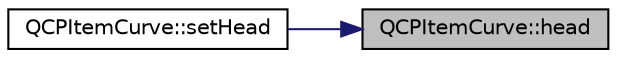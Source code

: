 digraph "QCPItemCurve::head"
{
 // LATEX_PDF_SIZE
  edge [fontname="Helvetica",fontsize="10",labelfontname="Helvetica",labelfontsize="10"];
  node [fontname="Helvetica",fontsize="10",shape=record];
  rankdir="RL";
  Node1 [label="QCPItemCurve::head",height=0.2,width=0.4,color="black", fillcolor="grey75", style="filled", fontcolor="black",tooltip=" "];
  Node1 -> Node2 [dir="back",color="midnightblue",fontsize="10",style="solid",fontname="Helvetica"];
  Node2 [label="QCPItemCurve::setHead",height=0.2,width=0.4,color="black", fillcolor="white", style="filled",URL="$classQCPItemCurve.html#a08a30d9cdd63995deea3d9e20430676f",tooltip=" "];
}
